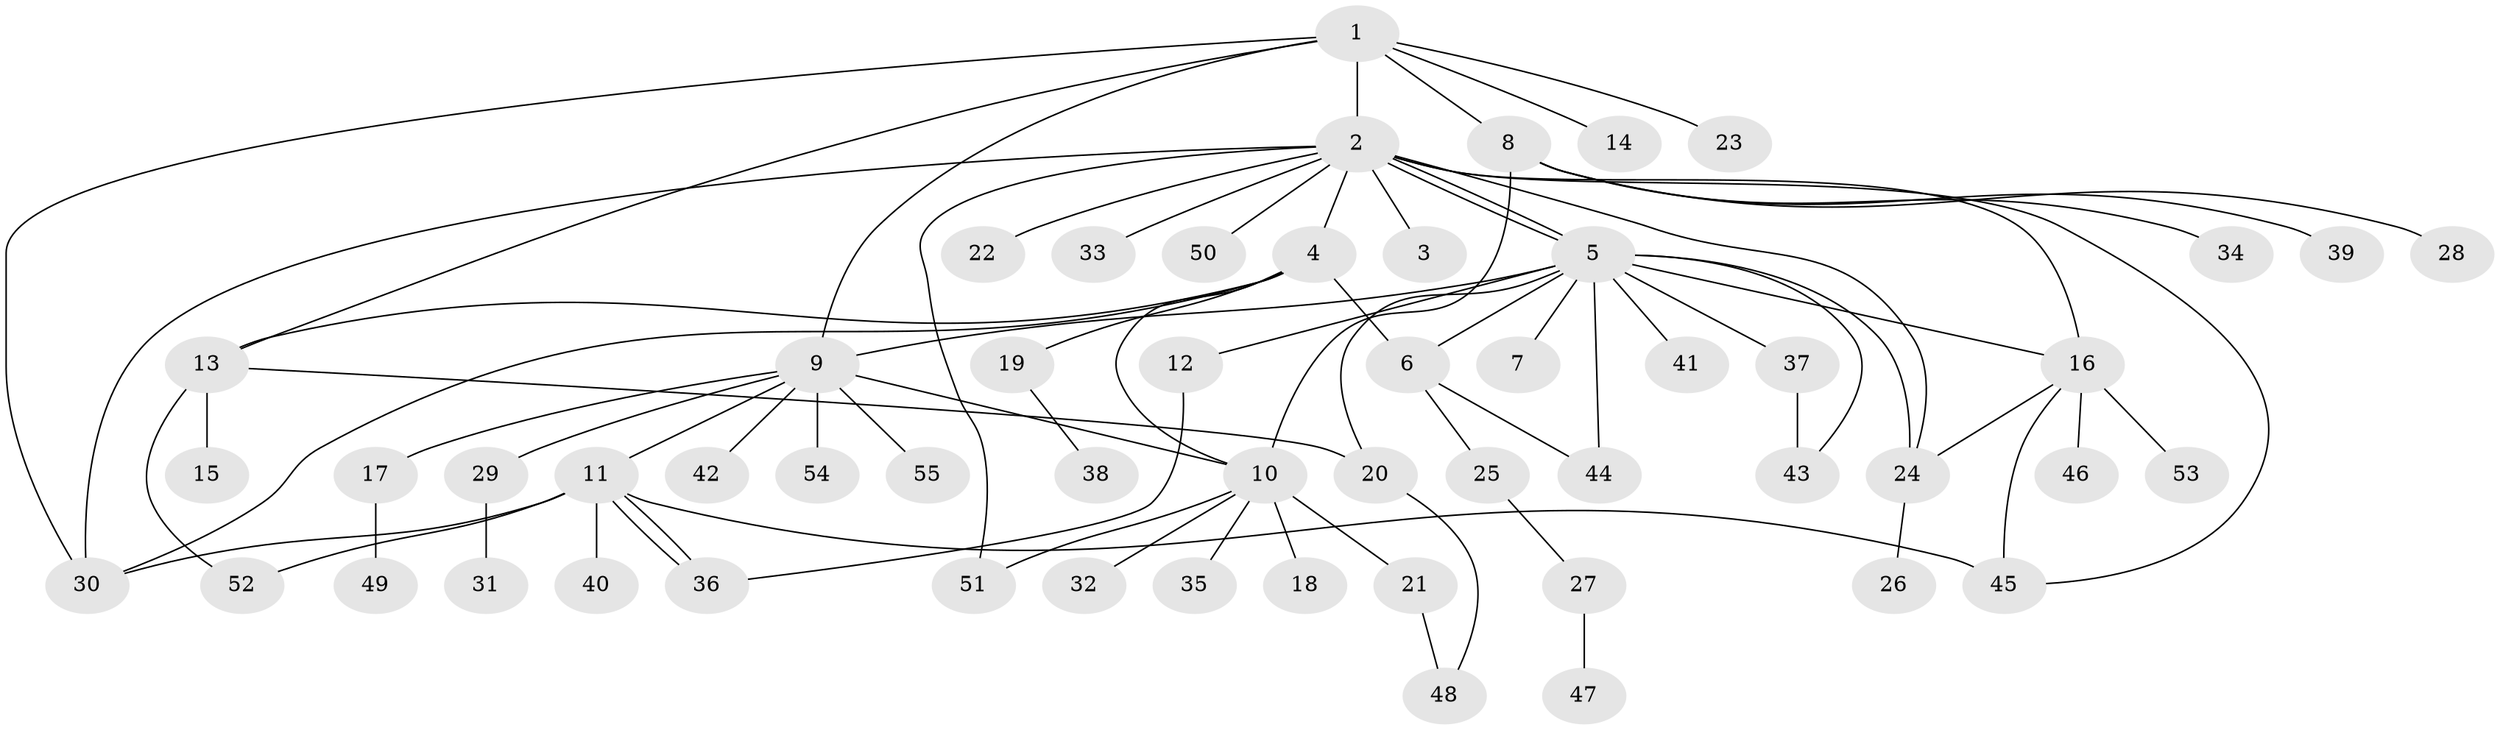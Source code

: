 // Generated by graph-tools (version 1.1) at 2025/14/03/09/25 04:14:47]
// undirected, 55 vertices, 76 edges
graph export_dot {
graph [start="1"]
  node [color=gray90,style=filled];
  1;
  2;
  3;
  4;
  5;
  6;
  7;
  8;
  9;
  10;
  11;
  12;
  13;
  14;
  15;
  16;
  17;
  18;
  19;
  20;
  21;
  22;
  23;
  24;
  25;
  26;
  27;
  28;
  29;
  30;
  31;
  32;
  33;
  34;
  35;
  36;
  37;
  38;
  39;
  40;
  41;
  42;
  43;
  44;
  45;
  46;
  47;
  48;
  49;
  50;
  51;
  52;
  53;
  54;
  55;
  1 -- 2;
  1 -- 8;
  1 -- 9;
  1 -- 13;
  1 -- 14;
  1 -- 23;
  1 -- 30;
  2 -- 3;
  2 -- 4;
  2 -- 5;
  2 -- 5;
  2 -- 16;
  2 -- 22;
  2 -- 24;
  2 -- 30;
  2 -- 33;
  2 -- 45;
  2 -- 50;
  2 -- 51;
  4 -- 6;
  4 -- 10;
  4 -- 13;
  4 -- 19;
  4 -- 30;
  5 -- 6;
  5 -- 7;
  5 -- 9;
  5 -- 12;
  5 -- 16;
  5 -- 20;
  5 -- 24;
  5 -- 37;
  5 -- 41;
  5 -- 43;
  5 -- 44;
  6 -- 25;
  6 -- 44;
  8 -- 10;
  8 -- 28;
  8 -- 34;
  8 -- 39;
  9 -- 10;
  9 -- 11;
  9 -- 17;
  9 -- 29;
  9 -- 42;
  9 -- 54;
  9 -- 55;
  10 -- 18;
  10 -- 21;
  10 -- 32;
  10 -- 35;
  10 -- 51;
  11 -- 30;
  11 -- 36;
  11 -- 36;
  11 -- 40;
  11 -- 45;
  11 -- 52;
  12 -- 36;
  13 -- 15;
  13 -- 20;
  13 -- 52;
  16 -- 24;
  16 -- 45;
  16 -- 46;
  16 -- 53;
  17 -- 49;
  19 -- 38;
  20 -- 48;
  21 -- 48;
  24 -- 26;
  25 -- 27;
  27 -- 47;
  29 -- 31;
  37 -- 43;
}
